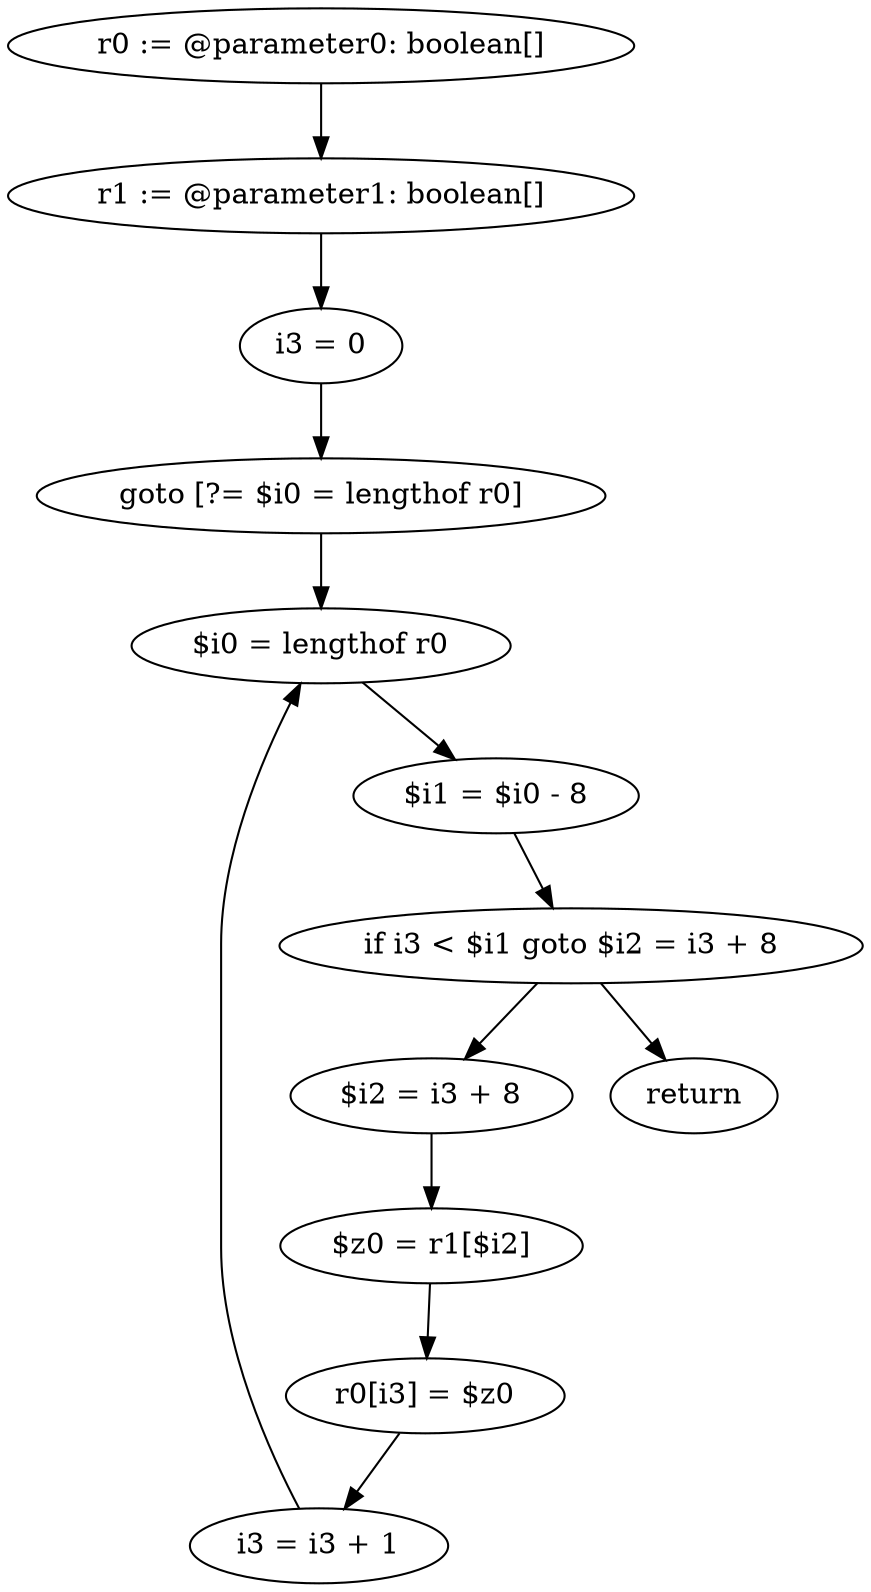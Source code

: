 digraph "unitGraph" {
    "r0 := @parameter0: boolean[]"
    "r1 := @parameter1: boolean[]"
    "i3 = 0"
    "goto [?= $i0 = lengthof r0]"
    "$i2 = i3 + 8"
    "$z0 = r1[$i2]"
    "r0[i3] = $z0"
    "i3 = i3 + 1"
    "$i0 = lengthof r0"
    "$i1 = $i0 - 8"
    "if i3 < $i1 goto $i2 = i3 + 8"
    "return"
    "r0 := @parameter0: boolean[]"->"r1 := @parameter1: boolean[]";
    "r1 := @parameter1: boolean[]"->"i3 = 0";
    "i3 = 0"->"goto [?= $i0 = lengthof r0]";
    "goto [?= $i0 = lengthof r0]"->"$i0 = lengthof r0";
    "$i2 = i3 + 8"->"$z0 = r1[$i2]";
    "$z0 = r1[$i2]"->"r0[i3] = $z0";
    "r0[i3] = $z0"->"i3 = i3 + 1";
    "i3 = i3 + 1"->"$i0 = lengthof r0";
    "$i0 = lengthof r0"->"$i1 = $i0 - 8";
    "$i1 = $i0 - 8"->"if i3 < $i1 goto $i2 = i3 + 8";
    "if i3 < $i1 goto $i2 = i3 + 8"->"return";
    "if i3 < $i1 goto $i2 = i3 + 8"->"$i2 = i3 + 8";
}

